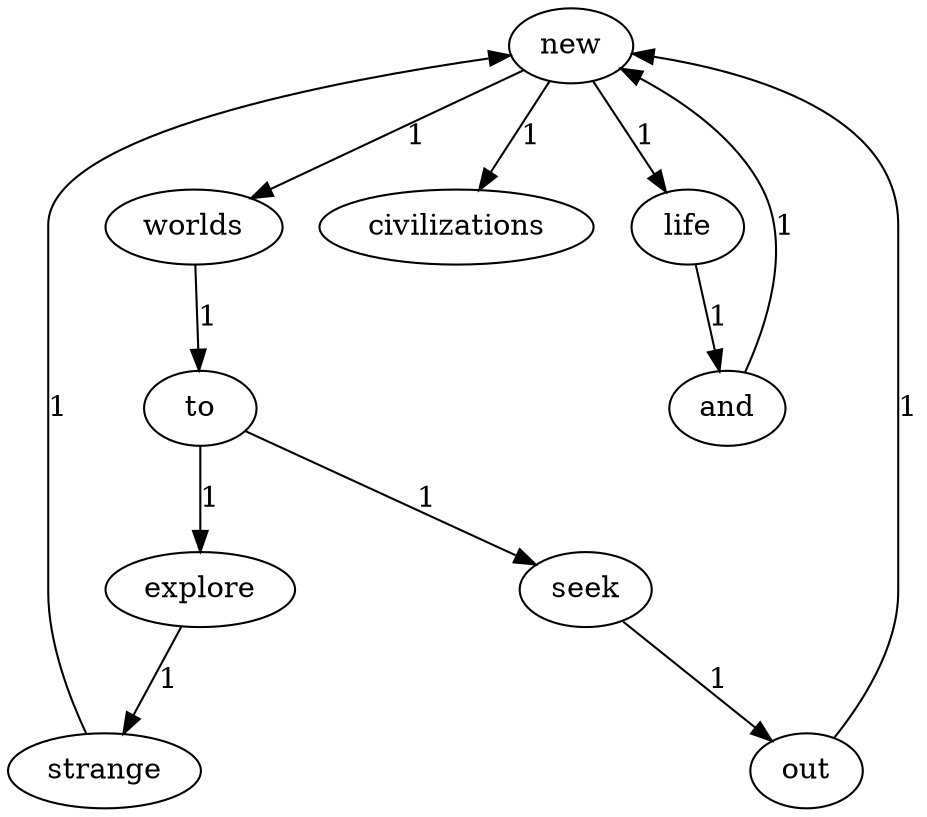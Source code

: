digraph G {
    "new" -> "worlds" [label="1"];
    "new" -> "life" [label="1"];
    "new" -> "civilizations" [label="1"];
    "worlds" -> "to" [label="1"];
    "explore" -> "strange" [label="1"];
    "seek" -> "out" [label="1"];
    "life" -> "and" [label="1"];
    "strange" -> "new" [label="1"];
    "out" -> "new" [label="1"];
    "and" -> "new" [label="1"];
    "to" -> "seek" [label="1"];
    "to" -> "explore" [label="1"];
}
